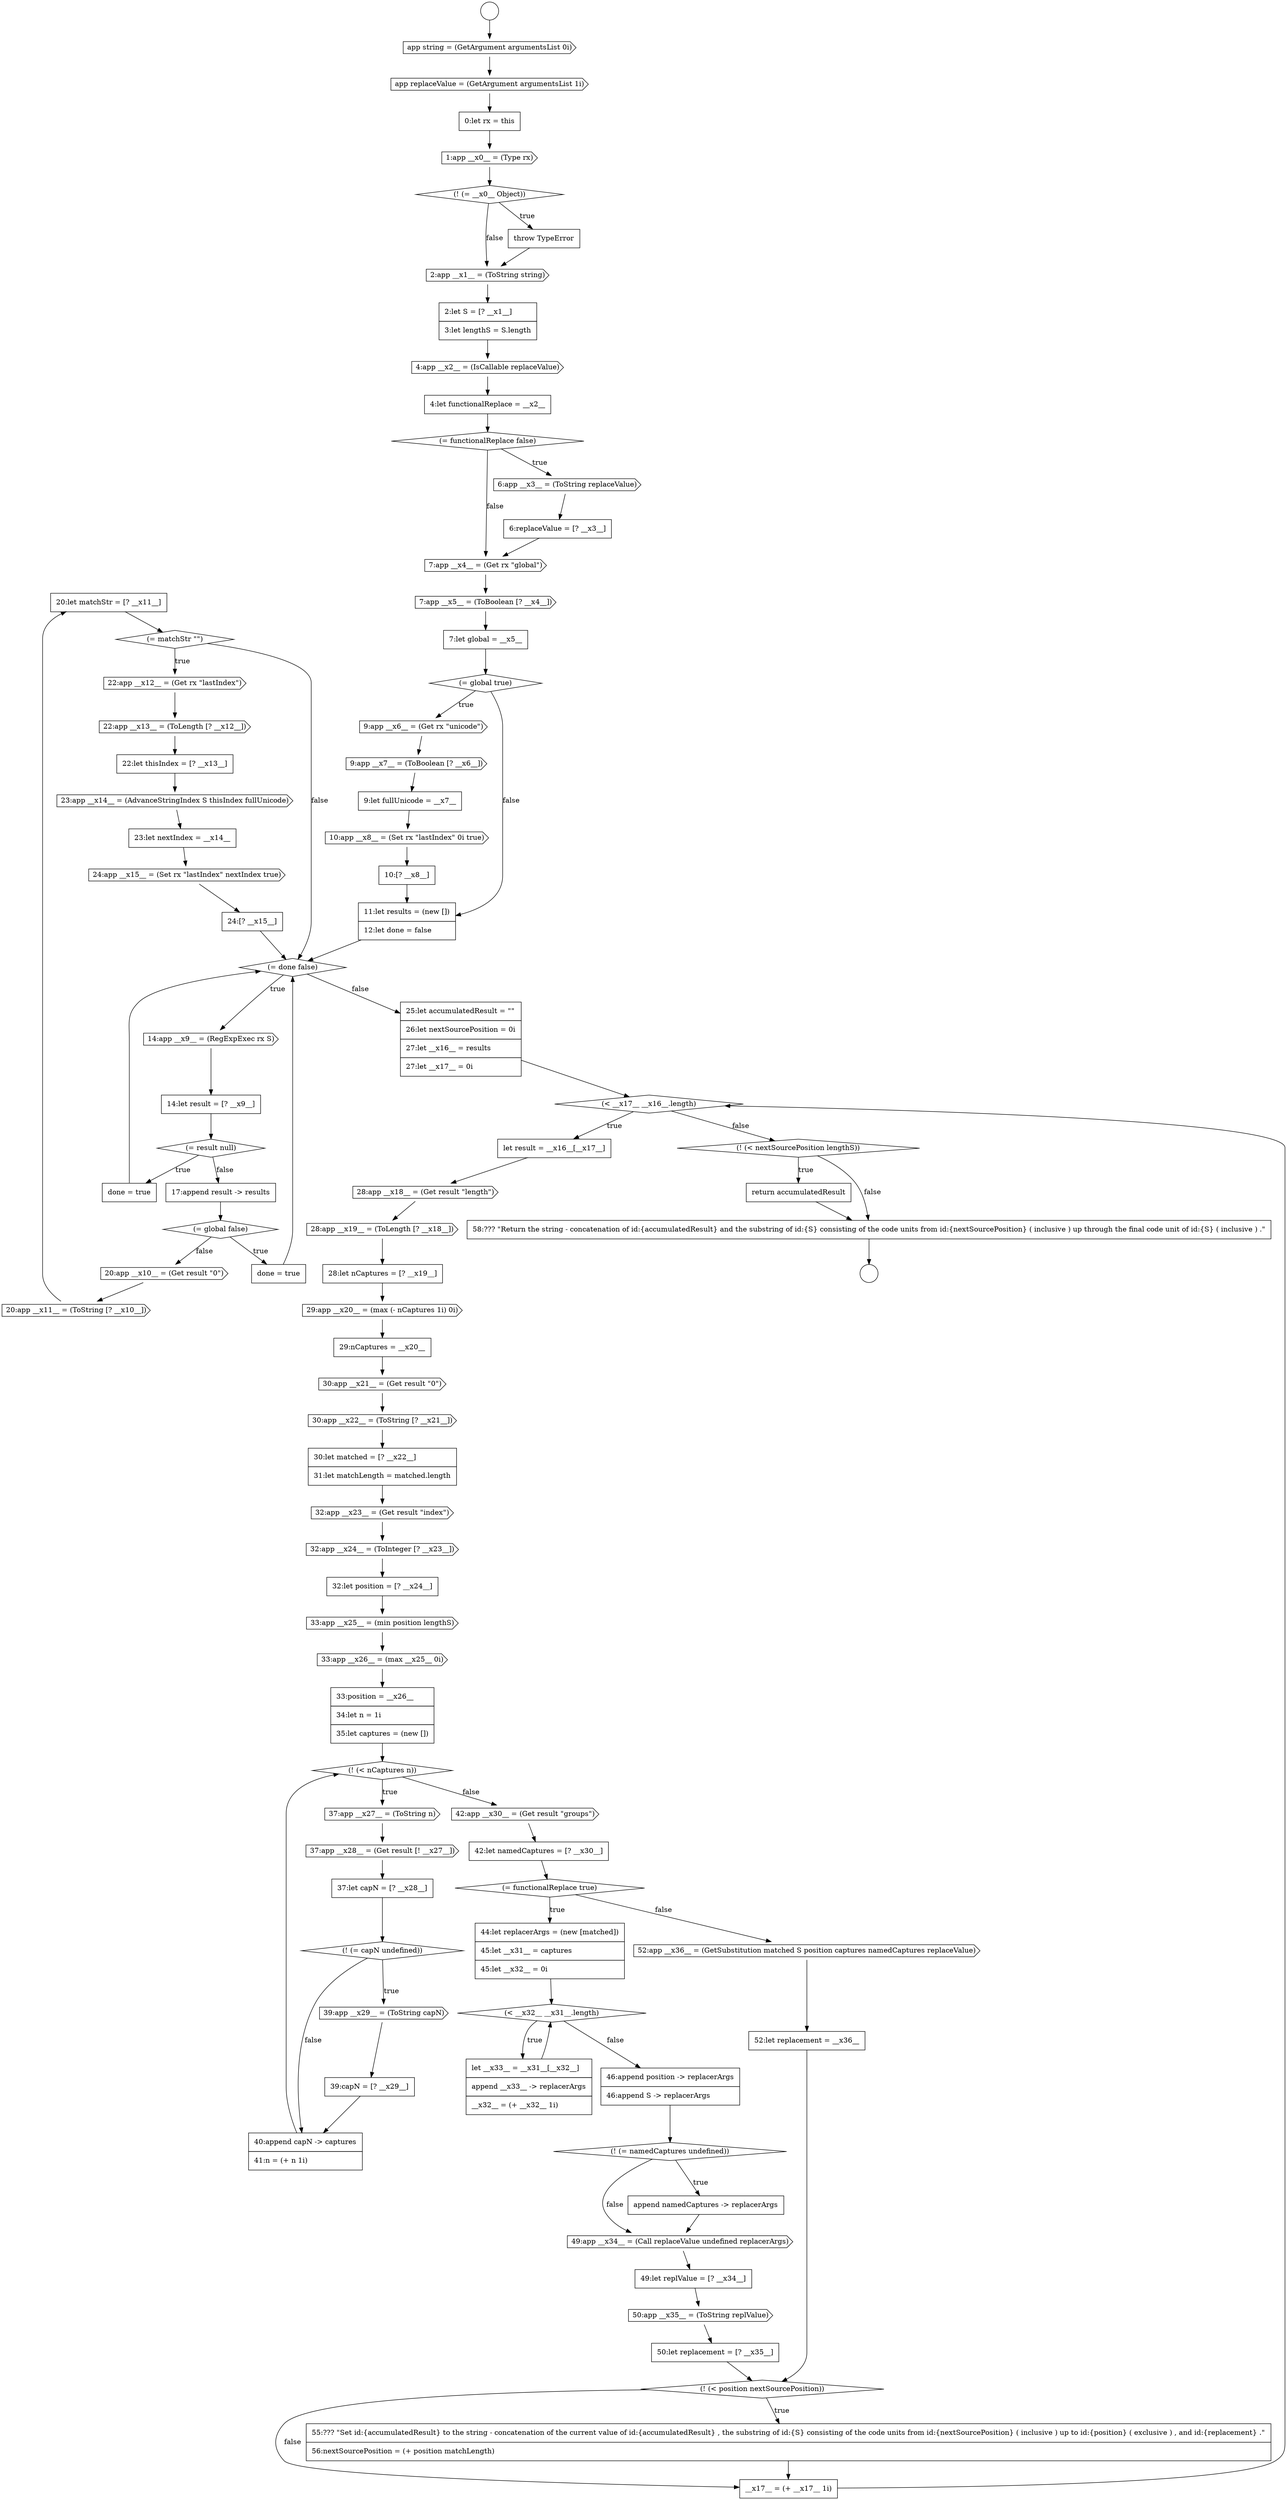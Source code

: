 digraph {
  node14205 [shape=none, margin=0, label=<<font color="black">
    <table border="0" cellborder="1" cellspacing="0" cellpadding="10">
      <tr><td align="left">20:let matchStr = [? __x11__]</td></tr>
    </table>
  </font>> color="black" fillcolor="white" style=filled]
  node14184 [shape=none, margin=0, label=<<font color="black">
    <table border="0" cellborder="1" cellspacing="0" cellpadding="10">
      <tr><td align="left">6:replaceValue = [? __x3__]</td></tr>
    </table>
  </font>> color="black" fillcolor="white" style=filled]
  node14244 [shape=none, margin=0, label=<<font color="black">
    <table border="0" cellborder="1" cellspacing="0" cellpadding="10">
      <tr><td align="left">let __x33__ = __x31__[__x32__]</td></tr>
      <tr><td align="left">append __x33__ -&gt; replacerArgs</td></tr>
      <tr><td align="left">__x32__ = (+ __x32__ 1i)</td></tr>
    </table>
  </font>> color="black" fillcolor="white" style=filled]
  node14247 [shape=none, margin=0, label=<<font color="black">
    <table border="0" cellborder="1" cellspacing="0" cellpadding="10">
      <tr><td align="left">append namedCaptures -&gt; replacerArgs</td></tr>
    </table>
  </font>> color="black" fillcolor="white" style=filled]
  node14221 [shape=none, margin=0, label=<<font color="black">
    <table border="0" cellborder="1" cellspacing="0" cellpadding="10">
      <tr><td align="left">29:nCaptures = __x20__</td></tr>
    </table>
  </font>> color="black" fillcolor="white" style=filled]
  node14171 [shape=circle label=" " color="black" fillcolor="white" style=filled]
  node14220 [shape=cds, label=<<font color="black">29:app __x20__ = (max (- nCaptures 1i) 0i)</font>> color="black" fillcolor="white" style=filled]
  node14181 [shape=none, margin=0, label=<<font color="black">
    <table border="0" cellborder="1" cellspacing="0" cellpadding="10">
      <tr><td align="left">4:let functionalReplace = __x2__</td></tr>
    </table>
  </font>> color="black" fillcolor="white" style=filled]
  node14235 [shape=diamond, label=<<font color="black">(! (= capN undefined))</font>> color="black" fillcolor="white" style=filled]
  node14241 [shape=diamond, label=<<font color="black">(= functionalReplace true)</font>> color="black" fillcolor="white" style=filled]
  node14200 [shape=none, margin=0, label=<<font color="black">
    <table border="0" cellborder="1" cellspacing="0" cellpadding="10">
      <tr><td align="left">17:append result -&gt; results</td></tr>
    </table>
  </font>> color="black" fillcolor="white" style=filled]
  node14203 [shape=cds, label=<<font color="black">20:app __x10__ = (Get result &quot;0&quot;)</font>> color="black" fillcolor="white" style=filled]
  node14188 [shape=diamond, label=<<font color="black">(= global true)</font>> color="black" fillcolor="white" style=filled]
  node14245 [shape=none, margin=0, label=<<font color="black">
    <table border="0" cellborder="1" cellspacing="0" cellpadding="10">
      <tr><td align="left">46:append position -&gt; replacerArgs</td></tr>
      <tr><td align="left">46:append S -&gt; replacerArgs</td></tr>
    </table>
  </font>> color="black" fillcolor="white" style=filled]
  node14213 [shape=none, margin=0, label=<<font color="black">
    <table border="0" cellborder="1" cellspacing="0" cellpadding="10">
      <tr><td align="left">24:[? __x15__]</td></tr>
    </table>
  </font>> color="black" fillcolor="white" style=filled]
  node14192 [shape=cds, label=<<font color="black">10:app __x8__ = (Set rx &quot;lastIndex&quot; 0i true)</font>> color="black" fillcolor="white" style=filled]
  node14173 [shape=cds, label=<<font color="black">app replaceValue = (GetArgument argumentsList 1i)</font>> color="black" fillcolor="white" style=filled]
  node14228 [shape=cds, label=<<font color="black">33:app __x25__ = (min position lengthS)</font>> color="black" fillcolor="white" style=filled]
  node14238 [shape=none, margin=0, label=<<font color="black">
    <table border="0" cellborder="1" cellspacing="0" cellpadding="10">
      <tr><td align="left">40:append capN -&gt; captures</td></tr>
      <tr><td align="left">41:n = (+ n 1i)</td></tr>
    </table>
  </font>> color="black" fillcolor="white" style=filled]
  node14232 [shape=cds, label=<<font color="black">37:app __x27__ = (ToString n)</font>> color="black" fillcolor="white" style=filled]
  node14209 [shape=none, margin=0, label=<<font color="black">
    <table border="0" cellborder="1" cellspacing="0" cellpadding="10">
      <tr><td align="left">22:let thisIndex = [? __x13__]</td></tr>
    </table>
  </font>> color="black" fillcolor="white" style=filled]
  node14253 [shape=none, margin=0, label=<<font color="black">
    <table border="0" cellborder="1" cellspacing="0" cellpadding="10">
      <tr><td align="left">52:let replacement = __x36__</td></tr>
    </table>
  </font>> color="black" fillcolor="white" style=filled]
  node14196 [shape=cds, label=<<font color="black">14:app __x9__ = (RegExpExec rx S)</font>> color="black" fillcolor="white" style=filled]
  node14199 [shape=none, margin=0, label=<<font color="black">
    <table border="0" cellborder="1" cellspacing="0" cellpadding="10">
      <tr><td align="left">done = true</td></tr>
    </table>
  </font>> color="black" fillcolor="white" style=filled]
  node14222 [shape=cds, label=<<font color="black">30:app __x21__ = (Get result &quot;0&quot;)</font>> color="black" fillcolor="white" style=filled]
  node14217 [shape=cds, label=<<font color="black">28:app __x18__ = (Get result &quot;length&quot;)</font>> color="black" fillcolor="white" style=filled]
  node14248 [shape=cds, label=<<font color="black">49:app __x34__ = (Call replaceValue undefined replacerArgs)</font>> color="black" fillcolor="white" style=filled]
  node14259 [shape=none, margin=0, label=<<font color="black">
    <table border="0" cellborder="1" cellspacing="0" cellpadding="10">
      <tr><td align="left">58:??? &quot;Return the string - concatenation of id:{accumulatedResult} and the substring of id:{S} consisting of the code units from id:{nextSourcePosition} ( inclusive ) up through the final code unit of id:{S} ( inclusive ) .&quot;</td></tr>
    </table>
  </font>> color="black" fillcolor="white" style=filled]
  node14239 [shape=cds, label=<<font color="black">42:app __x30__ = (Get result &quot;groups&quot;)</font>> color="black" fillcolor="white" style=filled]
  node14212 [shape=cds, label=<<font color="black">24:app __x15__ = (Set rx &quot;lastIndex&quot; nextIndex true)</font>> color="black" fillcolor="white" style=filled]
  node14189 [shape=cds, label=<<font color="black">9:app __x6__ = (Get rx &quot;unicode&quot;)</font>> color="black" fillcolor="white" style=filled]
  node14174 [shape=none, margin=0, label=<<font color="black">
    <table border="0" cellborder="1" cellspacing="0" cellpadding="10">
      <tr><td align="left">0:let rx = this</td></tr>
    </table>
  </font>> color="black" fillcolor="white" style=filled]
  node14227 [shape=none, margin=0, label=<<font color="black">
    <table border="0" cellborder="1" cellspacing="0" cellpadding="10">
      <tr><td align="left">32:let position = [? __x24__]</td></tr>
    </table>
  </font>> color="black" fillcolor="white" style=filled]
  node14249 [shape=none, margin=0, label=<<font color="black">
    <table border="0" cellborder="1" cellspacing="0" cellpadding="10">
      <tr><td align="left">49:let replValue = [? __x34__]</td></tr>
    </table>
  </font>> color="black" fillcolor="white" style=filled]
  node14180 [shape=cds, label=<<font color="black">4:app __x2__ = (IsCallable replaceValue)</font>> color="black" fillcolor="white" style=filled]
  node14216 [shape=none, margin=0, label=<<font color="black">
    <table border="0" cellborder="1" cellspacing="0" cellpadding="10">
      <tr><td align="left">let result = __x16__[__x17__]</td></tr>
    </table>
  </font>> color="black" fillcolor="white" style=filled]
  node14185 [shape=cds, label=<<font color="black">7:app __x4__ = (Get rx &quot;global&quot;)</font>> color="black" fillcolor="white" style=filled]
  node14231 [shape=diamond, label=<<font color="black">(! (&lt; nCaptures n))</font>> color="black" fillcolor="white" style=filled]
  node14254 [shape=diamond, label=<<font color="black">(! (&lt; position nextSourcePosition))</font>> color="black" fillcolor="white" style=filled]
  node14195 [shape=diamond, label=<<font color="black">(= done false)</font>> color="black" fillcolor="white" style=filled]
  node14206 [shape=diamond, label=<<font color="black">(= matchStr &quot;&quot;)</font>> color="black" fillcolor="white" style=filled]
  node14258 [shape=none, margin=0, label=<<font color="black">
    <table border="0" cellborder="1" cellspacing="0" cellpadding="10">
      <tr><td align="left">return accumulatedResult</td></tr>
    </table>
  </font>> color="black" fillcolor="white" style=filled]
  node14183 [shape=cds, label=<<font color="black">6:app __x3__ = (ToString replaceValue)</font>> color="black" fillcolor="white" style=filled]
  node14243 [shape=diamond, label=<<font color="black">(&lt; __x32__ __x31__.length)</font>> color="black" fillcolor="white" style=filled]
  node14233 [shape=cds, label=<<font color="black">37:app __x28__ = (Get result [! __x27__])</font>> color="black" fillcolor="white" style=filled]
  node14193 [shape=none, margin=0, label=<<font color="black">
    <table border="0" cellborder="1" cellspacing="0" cellpadding="10">
      <tr><td align="left">10:[? __x8__]</td></tr>
    </table>
  </font>> color="black" fillcolor="white" style=filled]
  node14198 [shape=diamond, label=<<font color="black">(= result null)</font>> color="black" fillcolor="white" style=filled]
  node14223 [shape=cds, label=<<font color="black">30:app __x22__ = (ToString [? __x21__])</font>> color="black" fillcolor="white" style=filled]
  node14178 [shape=cds, label=<<font color="black">2:app __x1__ = (ToString string)</font>> color="black" fillcolor="white" style=filled]
  node14218 [shape=cds, label=<<font color="black">28:app __x19__ = (ToLength [? __x18__])</font>> color="black" fillcolor="white" style=filled]
  node14207 [shape=cds, label=<<font color="black">22:app __x12__ = (Get rx &quot;lastIndex&quot;)</font>> color="black" fillcolor="white" style=filled]
  node14194 [shape=none, margin=0, label=<<font color="black">
    <table border="0" cellborder="1" cellspacing="0" cellpadding="10">
      <tr><td align="left">11:let results = (new [])</td></tr>
      <tr><td align="left">12:let done = false</td></tr>
    </table>
  </font>> color="black" fillcolor="white" style=filled]
  node14255 [shape=none, margin=0, label=<<font color="black">
    <table border="0" cellborder="1" cellspacing="0" cellpadding="10">
      <tr><td align="left">55:??? &quot;Set id:{accumulatedResult} to the string - concatenation of the current value of id:{accumulatedResult} , the substring of id:{S} consisting of the code units from id:{nextSourcePosition} ( inclusive ) up to id:{position} ( exclusive ) , and id:{replacement} .&quot;</td></tr>
      <tr><td align="left">56:nextSourcePosition = (+ position matchLength)</td></tr>
    </table>
  </font>> color="black" fillcolor="white" style=filled]
  node14190 [shape=cds, label=<<font color="black">9:app __x7__ = (ToBoolean [? __x6__])</font>> color="black" fillcolor="white" style=filled]
  node14250 [shape=cds, label=<<font color="black">50:app __x35__ = (ToString replValue)</font>> color="black" fillcolor="white" style=filled]
  node14240 [shape=none, margin=0, label=<<font color="black">
    <table border="0" cellborder="1" cellspacing="0" cellpadding="10">
      <tr><td align="left">42:let namedCaptures = [? __x30__]</td></tr>
    </table>
  </font>> color="black" fillcolor="white" style=filled]
  node14211 [shape=none, margin=0, label=<<font color="black">
    <table border="0" cellborder="1" cellspacing="0" cellpadding="10">
      <tr><td align="left">23:let nextIndex = __x14__</td></tr>
    </table>
  </font>> color="black" fillcolor="white" style=filled]
  node14175 [shape=cds, label=<<font color="black">1:app __x0__ = (Type rx)</font>> color="black" fillcolor="white" style=filled]
  node14230 [shape=none, margin=0, label=<<font color="black">
    <table border="0" cellborder="1" cellspacing="0" cellpadding="10">
      <tr><td align="left">33:position = __x26__</td></tr>
      <tr><td align="left">34:let n = 1i</td></tr>
      <tr><td align="left">35:let captures = (new [])</td></tr>
    </table>
  </font>> color="black" fillcolor="white" style=filled]
  node14201 [shape=diamond, label=<<font color="black">(= global false)</font>> color="black" fillcolor="white" style=filled]
  node14215 [shape=diamond, label=<<font color="black">(&lt; __x17__ __x16__.length)</font>> color="black" fillcolor="white" style=filled]
  node14186 [shape=cds, label=<<font color="black">7:app __x5__ = (ToBoolean [? __x4__])</font>> color="black" fillcolor="white" style=filled]
  node14226 [shape=cds, label=<<font color="black">32:app __x24__ = (ToInteger [? __x23__])</font>> color="black" fillcolor="white" style=filled]
  node14179 [shape=none, margin=0, label=<<font color="black">
    <table border="0" cellborder="1" cellspacing="0" cellpadding="10">
      <tr><td align="left">2:let S = [? __x1__]</td></tr>
      <tr><td align="left">3:let lengthS = S.length</td></tr>
    </table>
  </font>> color="black" fillcolor="white" style=filled]
  node14202 [shape=none, margin=0, label=<<font color="black">
    <table border="0" cellborder="1" cellspacing="0" cellpadding="10">
      <tr><td align="left">done = true</td></tr>
    </table>
  </font>> color="black" fillcolor="white" style=filled]
  node14197 [shape=none, margin=0, label=<<font color="black">
    <table border="0" cellborder="1" cellspacing="0" cellpadding="10">
      <tr><td align="left">14:let result = [? __x9__]</td></tr>
    </table>
  </font>> color="black" fillcolor="white" style=filled]
  node14252 [shape=cds, label=<<font color="black">52:app __x36__ = (GetSubstitution matched S position captures namedCaptures replaceValue)</font>> color="black" fillcolor="white" style=filled]
  node14219 [shape=none, margin=0, label=<<font color="black">
    <table border="0" cellborder="1" cellspacing="0" cellpadding="10">
      <tr><td align="left">28:let nCaptures = [? __x19__]</td></tr>
    </table>
  </font>> color="black" fillcolor="white" style=filled]
  node14242 [shape=none, margin=0, label=<<font color="black">
    <table border="0" cellborder="1" cellspacing="0" cellpadding="10">
      <tr><td align="left">44:let replacerArgs = (new [matched])</td></tr>
      <tr><td align="left">45:let __x31__ = captures</td></tr>
      <tr><td align="left">45:let __x32__ = 0i</td></tr>
    </table>
  </font>> color="black" fillcolor="white" style=filled]
  node14182 [shape=diamond, label=<<font color="black">(= functionalReplace false)</font>> color="black" fillcolor="white" style=filled]
  node14257 [shape=diamond, label=<<font color="black">(! (&lt; nextSourcePosition lengthS))</font>> color="black" fillcolor="white" style=filled]
  node14172 [shape=cds, label=<<font color="black">app string = (GetArgument argumentsList 0i)</font>> color="black" fillcolor="white" style=filled]
  node14224 [shape=none, margin=0, label=<<font color="black">
    <table border="0" cellborder="1" cellspacing="0" cellpadding="10">
      <tr><td align="left">30:let matched = [? __x22__]</td></tr>
      <tr><td align="left">31:let matchLength = matched.length</td></tr>
    </table>
  </font>> color="black" fillcolor="white" style=filled]
  node14204 [shape=cds, label=<<font color="black">20:app __x11__ = (ToString [? __x10__])</font>> color="black" fillcolor="white" style=filled]
  node14177 [shape=none, margin=0, label=<<font color="black">
    <table border="0" cellborder="1" cellspacing="0" cellpadding="10">
      <tr><td align="left">throw TypeError</td></tr>
    </table>
  </font>> color="black" fillcolor="white" style=filled]
  node14187 [shape=none, margin=0, label=<<font color="black">
    <table border="0" cellborder="1" cellspacing="0" cellpadding="10">
      <tr><td align="left">7:let global = __x5__</td></tr>
    </table>
  </font>> color="black" fillcolor="white" style=filled]
  node14246 [shape=diamond, label=<<font color="black">(! (= namedCaptures undefined))</font>> color="black" fillcolor="white" style=filled]
  node14234 [shape=none, margin=0, label=<<font color="black">
    <table border="0" cellborder="1" cellspacing="0" cellpadding="10">
      <tr><td align="left">37:let capN = [? __x28__]</td></tr>
    </table>
  </font>> color="black" fillcolor="white" style=filled]
  node14229 [shape=cds, label=<<font color="black">33:app __x26__ = (max __x25__ 0i)</font>> color="black" fillcolor="white" style=filled]
  node14176 [shape=diamond, label=<<font color="black">(! (= __x0__ Object))</font>> color="black" fillcolor="white" style=filled]
  node14170 [shape=circle label=" " color="black" fillcolor="white" style=filled]
  node14208 [shape=cds, label=<<font color="black">22:app __x13__ = (ToLength [? __x12__])</font>> color="black" fillcolor="white" style=filled]
  node14214 [shape=none, margin=0, label=<<font color="black">
    <table border="0" cellborder="1" cellspacing="0" cellpadding="10">
      <tr><td align="left">25:let accumulatedResult = &quot;&quot;</td></tr>
      <tr><td align="left">26:let nextSourcePosition = 0i</td></tr>
      <tr><td align="left">27:let __x16__ = results</td></tr>
      <tr><td align="left">27:let __x17__ = 0i</td></tr>
    </table>
  </font>> color="black" fillcolor="white" style=filled]
  node14191 [shape=none, margin=0, label=<<font color="black">
    <table border="0" cellborder="1" cellspacing="0" cellpadding="10">
      <tr><td align="left">9:let fullUnicode = __x7__</td></tr>
    </table>
  </font>> color="black" fillcolor="white" style=filled]
  node14225 [shape=cds, label=<<font color="black">32:app __x23__ = (Get result &quot;index&quot;)</font>> color="black" fillcolor="white" style=filled]
  node14256 [shape=none, margin=0, label=<<font color="black">
    <table border="0" cellborder="1" cellspacing="0" cellpadding="10">
      <tr><td align="left">__x17__ = (+ __x17__ 1i)</td></tr>
    </table>
  </font>> color="black" fillcolor="white" style=filled]
  node14251 [shape=none, margin=0, label=<<font color="black">
    <table border="0" cellborder="1" cellspacing="0" cellpadding="10">
      <tr><td align="left">50:let replacement = [? __x35__]</td></tr>
    </table>
  </font>> color="black" fillcolor="white" style=filled]
  node14237 [shape=none, margin=0, label=<<font color="black">
    <table border="0" cellborder="1" cellspacing="0" cellpadding="10">
      <tr><td align="left">39:capN = [? __x29__]</td></tr>
    </table>
  </font>> color="black" fillcolor="white" style=filled]
  node14210 [shape=cds, label=<<font color="black">23:app __x14__ = (AdvanceStringIndex S thisIndex fullUnicode)</font>> color="black" fillcolor="white" style=filled]
  node14236 [shape=cds, label=<<font color="black">39:app __x29__ = (ToString capN)</font>> color="black" fillcolor="white" style=filled]
  node14241 -> node14242 [label=<<font color="black">true</font>> color="black"]
  node14241 -> node14252 [label=<<font color="black">false</font>> color="black"]
  node14175 -> node14176 [ color="black"]
  node14225 -> node14226 [ color="black"]
  node14249 -> node14250 [ color="black"]
  node14211 -> node14212 [ color="black"]
  node14238 -> node14231 [ color="black"]
  node14214 -> node14215 [ color="black"]
  node14195 -> node14196 [label=<<font color="black">true</font>> color="black"]
  node14195 -> node14214 [label=<<font color="black">false</font>> color="black"]
  node14199 -> node14195 [ color="black"]
  node14172 -> node14173 [ color="black"]
  node14257 -> node14258 [label=<<font color="black">true</font>> color="black"]
  node14257 -> node14259 [label=<<font color="black">false</font>> color="black"]
  node14208 -> node14209 [ color="black"]
  node14181 -> node14182 [ color="black"]
  node14259 -> node14171 [ color="black"]
  node14239 -> node14240 [ color="black"]
  node14201 -> node14202 [label=<<font color="black">true</font>> color="black"]
  node14201 -> node14203 [label=<<font color="black">false</font>> color="black"]
  node14176 -> node14177 [label=<<font color="black">true</font>> color="black"]
  node14176 -> node14178 [label=<<font color="black">false</font>> color="black"]
  node14237 -> node14238 [ color="black"]
  node14177 -> node14178 [ color="black"]
  node14184 -> node14185 [ color="black"]
  node14230 -> node14231 [ color="black"]
  node14180 -> node14181 [ color="black"]
  node14204 -> node14205 [ color="black"]
  node14256 -> node14215 [ color="black"]
  node14221 -> node14222 [ color="black"]
  node14202 -> node14195 [ color="black"]
  node14220 -> node14221 [ color="black"]
  node14179 -> node14180 [ color="black"]
  node14200 -> node14201 [ color="black"]
  node14213 -> node14195 [ color="black"]
  node14198 -> node14199 [label=<<font color="black">true</font>> color="black"]
  node14198 -> node14200 [label=<<font color="black">false</font>> color="black"]
  node14217 -> node14218 [ color="black"]
  node14215 -> node14216 [label=<<font color="black">true</font>> color="black"]
  node14215 -> node14257 [label=<<font color="black">false</font>> color="black"]
  node14227 -> node14228 [ color="black"]
  node14186 -> node14187 [ color="black"]
  node14250 -> node14251 [ color="black"]
  node14235 -> node14236 [label=<<font color="black">true</font>> color="black"]
  node14235 -> node14238 [label=<<font color="black">false</font>> color="black"]
  node14206 -> node14207 [label=<<font color="black">true</font>> color="black"]
  node14206 -> node14195 [label=<<font color="black">false</font>> color="black"]
  node14229 -> node14230 [ color="black"]
  node14170 -> node14172 [ color="black"]
  node14255 -> node14256 [ color="black"]
  node14187 -> node14188 [ color="black"]
  node14222 -> node14223 [ color="black"]
  node14228 -> node14229 [ color="black"]
  node14233 -> node14234 [ color="black"]
  node14223 -> node14224 [ color="black"]
  node14216 -> node14217 [ color="black"]
  node14191 -> node14192 [ color="black"]
  node14173 -> node14174 [ color="black"]
  node14248 -> node14249 [ color="black"]
  node14254 -> node14255 [label=<<font color="black">true</font>> color="black"]
  node14254 -> node14256 [label=<<font color="black">false</font>> color="black"]
  node14242 -> node14243 [ color="black"]
  node14183 -> node14184 [ color="black"]
  node14226 -> node14227 [ color="black"]
  node14219 -> node14220 [ color="black"]
  node14244 -> node14243 [ color="black"]
  node14207 -> node14208 [ color="black"]
  node14185 -> node14186 [ color="black"]
  node14209 -> node14210 [ color="black"]
  node14190 -> node14191 [ color="black"]
  node14188 -> node14189 [label=<<font color="black">true</font>> color="black"]
  node14188 -> node14194 [label=<<font color="black">false</font>> color="black"]
  node14245 -> node14246 [ color="black"]
  node14194 -> node14195 [ color="black"]
  node14258 -> node14259 [ color="black"]
  node14247 -> node14248 [ color="black"]
  node14231 -> node14232 [label=<<font color="black">true</font>> color="black"]
  node14231 -> node14239 [label=<<font color="black">false</font>> color="black"]
  node14174 -> node14175 [ color="black"]
  node14189 -> node14190 [ color="black"]
  node14251 -> node14254 [ color="black"]
  node14232 -> node14233 [ color="black"]
  node14182 -> node14183 [label=<<font color="black">true</font>> color="black"]
  node14182 -> node14185 [label=<<font color="black">false</font>> color="black"]
  node14224 -> node14225 [ color="black"]
  node14243 -> node14244 [label=<<font color="black">true</font>> color="black"]
  node14243 -> node14245 [label=<<font color="black">false</font>> color="black"]
  node14192 -> node14193 [ color="black"]
  node14240 -> node14241 [ color="black"]
  node14236 -> node14237 [ color="black"]
  node14218 -> node14219 [ color="black"]
  node14210 -> node14211 [ color="black"]
  node14234 -> node14235 [ color="black"]
  node14193 -> node14194 [ color="black"]
  node14212 -> node14213 [ color="black"]
  node14196 -> node14197 [ color="black"]
  node14253 -> node14254 [ color="black"]
  node14205 -> node14206 [ color="black"]
  node14246 -> node14247 [label=<<font color="black">true</font>> color="black"]
  node14246 -> node14248 [label=<<font color="black">false</font>> color="black"]
  node14252 -> node14253 [ color="black"]
  node14197 -> node14198 [ color="black"]
  node14178 -> node14179 [ color="black"]
  node14203 -> node14204 [ color="black"]
}
